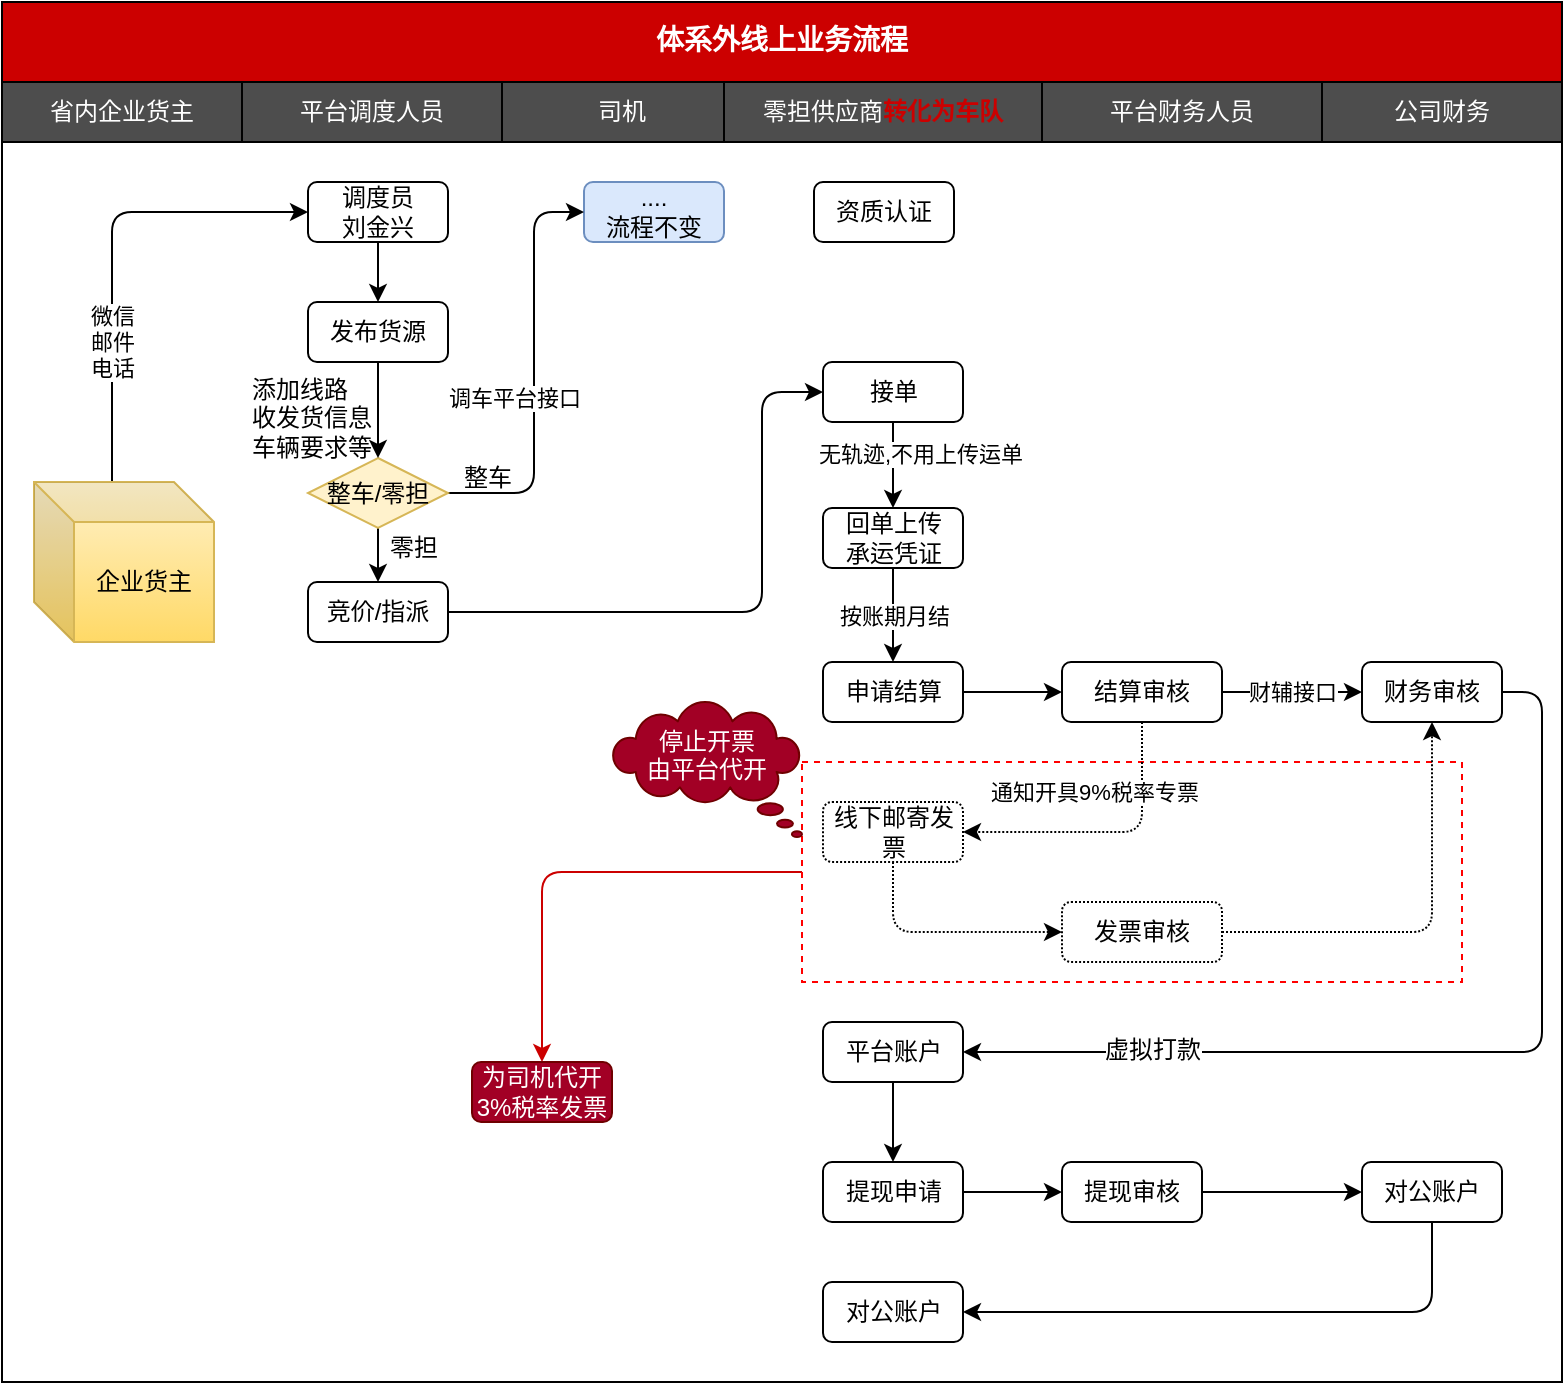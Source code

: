 <mxfile version="12.4.8" type="github">
  <diagram id="8TvubltDARuL_yRG-VaN" name="第 1 页">
    <mxGraphModel dx="854" dy="429" grid="1" gridSize="10" guides="1" tooltips="1" connect="1" arrows="1" fold="1" page="1" pageScale="1" pageWidth="827" pageHeight="1169" math="0" shadow="0">
      <root>
        <mxCell id="0"/>
        <mxCell id="1" parent="0"/>
        <mxCell id="LgR1iDOE375VADutgjRK-57" value="" style="rounded=0;whiteSpace=wrap;html=1;strokeColor=#000000;fillColor=none;" vertex="1" parent="1">
          <mxGeometry x="40" y="120" width="780" height="620" as="geometry"/>
        </mxCell>
        <mxCell id="LgR1iDOE375VADutgjRK-56" style="edgeStyle=orthogonalEdgeStyle;rounded=1;orthogonalLoop=1;jettySize=auto;html=1;strokeColor=#CC0000;" edge="1" parent="1" source="LgR1iDOE375VADutgjRK-50" target="LgR1iDOE375VADutgjRK-55">
          <mxGeometry relative="1" as="geometry"/>
        </mxCell>
        <mxCell id="LgR1iDOE375VADutgjRK-50" value="" style="rounded=0;whiteSpace=wrap;html=1;dashed=1;strokeColor=#FF0000;" vertex="1" parent="1">
          <mxGeometry x="440" y="430" width="330" height="110" as="geometry"/>
        </mxCell>
        <mxCell id="LgR1iDOE375VADutgjRK-1" value="平台调度人员" style="rounded=0;whiteSpace=wrap;html=1;fillColor=#4D4D4D;fontColor=#FFFFFF;" vertex="1" parent="1">
          <mxGeometry x="160" y="90" width="130" height="30" as="geometry"/>
        </mxCell>
        <mxCell id="LgR1iDOE375VADutgjRK-2" value="&lt;span style=&quot;white-space: normal&quot;&gt;司机&lt;/span&gt;" style="rounded=0;whiteSpace=wrap;html=1;fillColor=#4D4D4D;fontColor=#FFFFFF;" vertex="1" parent="1">
          <mxGeometry x="290" y="90" width="120" height="30" as="geometry"/>
        </mxCell>
        <mxCell id="LgR1iDOE375VADutgjRK-3" value="体系外线上业务流程" style="rounded=0;whiteSpace=wrap;html=1;fillColor=#CC0000;fontColor=#FFFFFF;fontSize=14;fontStyle=1;fontFamily=Courier New;" vertex="1" parent="1">
          <mxGeometry x="40" y="50" width="780" height="40" as="geometry"/>
        </mxCell>
        <mxCell id="LgR1iDOE375VADutgjRK-4" value="微信&lt;br&gt;邮件&lt;br&gt;电话" style="edgeStyle=orthogonalEdgeStyle;rounded=1;jumpStyle=arc;orthogonalLoop=1;jettySize=auto;html=1;entryX=0;entryY=0.5;entryDx=0;entryDy=0;startArrow=none;startFill=0;endArrow=classic;endFill=1;" edge="1" parent="1" source="LgR1iDOE375VADutgjRK-37" target="LgR1iDOE375VADutgjRK-7">
          <mxGeometry x="-0.399" relative="1" as="geometry">
            <mxPoint x="95" y="210" as="sourcePoint"/>
            <Array as="points">
              <mxPoint x="95" y="155"/>
            </Array>
            <mxPoint as="offset"/>
          </mxGeometry>
        </mxCell>
        <mxCell id="LgR1iDOE375VADutgjRK-5" value="省内企业货主" style="rounded=0;whiteSpace=wrap;html=1;fillColor=#4D4D4D;fontColor=#FFFFFF;" vertex="1" parent="1">
          <mxGeometry x="40" y="90" width="120" height="30" as="geometry"/>
        </mxCell>
        <mxCell id="LgR1iDOE375VADutgjRK-6" style="edgeStyle=orthogonalEdgeStyle;rounded=0;orthogonalLoop=1;jettySize=auto;html=1;entryX=0.5;entryY=0;entryDx=0;entryDy=0;" edge="1" parent="1" source="LgR1iDOE375VADutgjRK-7" target="LgR1iDOE375VADutgjRK-22">
          <mxGeometry relative="1" as="geometry"/>
        </mxCell>
        <mxCell id="LgR1iDOE375VADutgjRK-7" value="调度员&lt;br&gt;刘金兴" style="rounded=1;whiteSpace=wrap;html=1;" vertex="1" parent="1">
          <mxGeometry x="193" y="140" width="70" height="30" as="geometry"/>
        </mxCell>
        <mxCell id="LgR1iDOE375VADutgjRK-8" value="零担供应商&lt;b&gt;&lt;font color=&quot;#cc0000&quot;&gt;转化为车队&lt;/font&gt;&lt;/b&gt;" style="rounded=0;whiteSpace=wrap;html=1;fillColor=#4D4D4D;fontColor=#FFFFFF;" vertex="1" parent="1">
          <mxGeometry x="401" y="90" width="159" height="30" as="geometry"/>
        </mxCell>
        <mxCell id="LgR1iDOE375VADutgjRK-9" value="按账期月结" style="edgeStyle=orthogonalEdgeStyle;rounded=1;comic=0;jumpStyle=gap;jumpSize=6;orthogonalLoop=1;jettySize=auto;html=1;shadow=0;exitX=0.5;exitY=1;exitDx=0;exitDy=0;" edge="1" parent="1" source="LgR1iDOE375VADutgjRK-25" target="LgR1iDOE375VADutgjRK-12">
          <mxGeometry relative="1" as="geometry">
            <mxPoint x="761" y="340" as="sourcePoint"/>
          </mxGeometry>
        </mxCell>
        <mxCell id="LgR1iDOE375VADutgjRK-10" value="通知开具9%税率专票" style="edgeStyle=orthogonalEdgeStyle;rounded=1;jumpStyle=arc;orthogonalLoop=1;jettySize=auto;html=1;exitX=0.5;exitY=1;exitDx=0;exitDy=0;entryX=1;entryY=0.5;entryDx=0;entryDy=0;dashed=1;dashPattern=1 1;" edge="1" parent="1" source="LgR1iDOE375VADutgjRK-14" target="LgR1iDOE375VADutgjRK-33">
          <mxGeometry x="0.098" y="-20" relative="1" as="geometry">
            <Array as="points">
              <mxPoint x="610" y="465"/>
            </Array>
            <mxPoint as="offset"/>
          </mxGeometry>
        </mxCell>
        <mxCell id="LgR1iDOE375VADutgjRK-11" style="edgeStyle=orthogonalEdgeStyle;rounded=0;orthogonalLoop=1;jettySize=auto;html=1;entryX=0;entryY=0.5;entryDx=0;entryDy=0;" edge="1" parent="1" source="LgR1iDOE375VADutgjRK-12" target="LgR1iDOE375VADutgjRK-14">
          <mxGeometry relative="1" as="geometry"/>
        </mxCell>
        <mxCell id="LgR1iDOE375VADutgjRK-12" value="申请结算" style="rounded=1;whiteSpace=wrap;html=1;" vertex="1" parent="1">
          <mxGeometry x="450.5" y="380" width="70" height="30" as="geometry"/>
        </mxCell>
        <mxCell id="LgR1iDOE375VADutgjRK-13" value="财辅接口" style="edgeStyle=orthogonalEdgeStyle;rounded=0;orthogonalLoop=1;jettySize=auto;html=1;entryX=0;entryY=0.5;entryDx=0;entryDy=0;" edge="1" parent="1" source="LgR1iDOE375VADutgjRK-14" target="LgR1iDOE375VADutgjRK-34">
          <mxGeometry relative="1" as="geometry"/>
        </mxCell>
        <mxCell id="LgR1iDOE375VADutgjRK-14" value="结算审核" style="rounded=1;whiteSpace=wrap;html=1;" vertex="1" parent="1">
          <mxGeometry x="570" y="380" width="80" height="30" as="geometry"/>
        </mxCell>
        <mxCell id="LgR1iDOE375VADutgjRK-15" value="....&lt;br&gt;流程不变" style="rounded=1;whiteSpace=wrap;html=1;fillColor=#dae8fc;strokeColor=#6c8ebf;" vertex="1" parent="1">
          <mxGeometry x="331" y="140" width="70" height="30" as="geometry"/>
        </mxCell>
        <mxCell id="LgR1iDOE375VADutgjRK-16" style="edgeStyle=orthogonalEdgeStyle;rounded=1;orthogonalLoop=1;jettySize=auto;html=1;entryX=0.5;entryY=1;entryDx=0;entryDy=0;strokeColor=#000000;dashed=1;dashPattern=1 1;" edge="1" parent="1" source="LgR1iDOE375VADutgjRK-17" target="LgR1iDOE375VADutgjRK-34">
          <mxGeometry relative="1" as="geometry"/>
        </mxCell>
        <mxCell id="LgR1iDOE375VADutgjRK-17" value="发票审核" style="rounded=1;whiteSpace=wrap;html=1;dashed=1;dashPattern=1 1;" vertex="1" parent="1">
          <mxGeometry x="570" y="500" width="80" height="30" as="geometry"/>
        </mxCell>
        <mxCell id="LgR1iDOE375VADutgjRK-18" value="调车平台接口" style="edgeStyle=orthogonalEdgeStyle;rounded=1;orthogonalLoop=1;jettySize=auto;html=1;entryX=0;entryY=0.5;entryDx=0;entryDy=0;exitX=1;exitY=0.5;exitDx=0;exitDy=0;" edge="1" parent="1" source="LgR1iDOE375VADutgjRK-20" target="LgR1iDOE375VADutgjRK-15">
          <mxGeometry x="-0.134" y="10" relative="1" as="geometry">
            <mxPoint x="331" y="153" as="targetPoint"/>
            <Array as="points">
              <mxPoint x="306" y="296"/>
              <mxPoint x="306" y="155"/>
            </Array>
            <mxPoint as="offset"/>
          </mxGeometry>
        </mxCell>
        <mxCell id="LgR1iDOE375VADutgjRK-19" style="edgeStyle=orthogonalEdgeStyle;rounded=1;jumpStyle=arc;orthogonalLoop=1;jettySize=auto;html=1;entryX=0.5;entryY=0;entryDx=0;entryDy=0;" edge="1" parent="1" source="LgR1iDOE375VADutgjRK-20" target="LgR1iDOE375VADutgjRK-31">
          <mxGeometry relative="1" as="geometry"/>
        </mxCell>
        <mxCell id="LgR1iDOE375VADutgjRK-20" value="整车/零担" style="rhombus;whiteSpace=wrap;html=1;strokeColor=#d6b656;fillColor=#fff2cc;" vertex="1" parent="1">
          <mxGeometry x="193" y="278" width="70" height="35" as="geometry"/>
        </mxCell>
        <mxCell id="LgR1iDOE375VADutgjRK-21" style="edgeStyle=orthogonalEdgeStyle;rounded=0;orthogonalLoop=1;jettySize=auto;html=1;entryX=0.5;entryY=0;entryDx=0;entryDy=0;" edge="1" parent="1" source="LgR1iDOE375VADutgjRK-22" target="LgR1iDOE375VADutgjRK-20">
          <mxGeometry relative="1" as="geometry"/>
        </mxCell>
        <mxCell id="LgR1iDOE375VADutgjRK-22" value="发布货源" style="rounded=1;whiteSpace=wrap;html=1;" vertex="1" parent="1">
          <mxGeometry x="193" y="200" width="70" height="30" as="geometry"/>
        </mxCell>
        <mxCell id="LgR1iDOE375VADutgjRK-23" value="整车" style="text;html=1;strokeColor=none;fillColor=none;align=center;verticalAlign=middle;whiteSpace=wrap;rounded=0;" vertex="1" parent="1">
          <mxGeometry x="263" y="278" width="40" height="20" as="geometry"/>
        </mxCell>
        <mxCell id="LgR1iDOE375VADutgjRK-24" value="添加线路&lt;br&gt;收发货信息&lt;br&gt;车辆要求等" style="text;html=1;" vertex="1" parent="1">
          <mxGeometry x="163" y="230" width="60" height="30" as="geometry"/>
        </mxCell>
        <mxCell id="LgR1iDOE375VADutgjRK-25" value="回单上传&lt;br&gt;承运凭证" style="rounded=1;whiteSpace=wrap;html=1;" vertex="1" parent="1">
          <mxGeometry x="450.5" y="303" width="70" height="30" as="geometry"/>
        </mxCell>
        <mxCell id="LgR1iDOE375VADutgjRK-26" value="无轨迹,不用上传运单" style="edgeStyle=orthogonalEdgeStyle;rounded=1;orthogonalLoop=1;jettySize=auto;html=1;entryX=0.5;entryY=0;entryDx=0;entryDy=0;" edge="1" parent="1" source="LgR1iDOE375VADutgjRK-27" target="LgR1iDOE375VADutgjRK-25">
          <mxGeometry x="-0.283" y="13" relative="1" as="geometry">
            <mxPoint as="offset"/>
          </mxGeometry>
        </mxCell>
        <mxCell id="LgR1iDOE375VADutgjRK-27" value="接单" style="rounded=1;whiteSpace=wrap;html=1;" vertex="1" parent="1">
          <mxGeometry x="450.5" y="230" width="70" height="30" as="geometry"/>
        </mxCell>
        <mxCell id="LgR1iDOE375VADutgjRK-28" value="零担" style="text;html=1;strokeColor=none;fillColor=none;align=center;verticalAlign=middle;whiteSpace=wrap;rounded=0;" vertex="1" parent="1">
          <mxGeometry x="226" y="313" width="40" height="20" as="geometry"/>
        </mxCell>
        <mxCell id="LgR1iDOE375VADutgjRK-29" value="平台财务人员" style="rounded=0;whiteSpace=wrap;html=1;fillColor=#4D4D4D;fontColor=#FFFFFF;" vertex="1" parent="1">
          <mxGeometry x="560" y="90" width="140" height="30" as="geometry"/>
        </mxCell>
        <mxCell id="LgR1iDOE375VADutgjRK-30" style="edgeStyle=orthogonalEdgeStyle;rounded=1;jumpStyle=arc;orthogonalLoop=1;jettySize=auto;html=1;entryX=0;entryY=0.5;entryDx=0;entryDy=0;startArrow=none;startFill=0;exitX=1;exitY=0.5;exitDx=0;exitDy=0;" edge="1" parent="1" source="LgR1iDOE375VADutgjRK-31" target="LgR1iDOE375VADutgjRK-27">
          <mxGeometry relative="1" as="geometry">
            <Array as="points">
              <mxPoint x="420" y="355"/>
              <mxPoint x="420" y="245"/>
            </Array>
          </mxGeometry>
        </mxCell>
        <mxCell id="LgR1iDOE375VADutgjRK-31" value="竞价/指派" style="rounded=1;whiteSpace=wrap;html=1;" vertex="1" parent="1">
          <mxGeometry x="193" y="340" width="70" height="30" as="geometry"/>
        </mxCell>
        <mxCell id="LgR1iDOE375VADutgjRK-32" style="edgeStyle=orthogonalEdgeStyle;rounded=1;jumpStyle=arc;orthogonalLoop=1;jettySize=auto;html=1;entryX=0;entryY=0.5;entryDx=0;entryDy=0;exitX=0.5;exitY=1;exitDx=0;exitDy=0;dashed=1;dashPattern=1 1;" edge="1" parent="1" source="LgR1iDOE375VADutgjRK-33" target="LgR1iDOE375VADutgjRK-17">
          <mxGeometry relative="1" as="geometry">
            <mxPoint x="675" y="538" as="sourcePoint"/>
            <Array as="points">
              <mxPoint x="486" y="515"/>
            </Array>
          </mxGeometry>
        </mxCell>
        <mxCell id="LgR1iDOE375VADutgjRK-33" value="线下邮寄发票" style="rounded=1;whiteSpace=wrap;html=1;dashed=1;dashPattern=1 1;" vertex="1" parent="1">
          <mxGeometry x="450.5" y="450" width="70" height="30" as="geometry"/>
        </mxCell>
        <mxCell id="LgR1iDOE375VADutgjRK-40" style="edgeStyle=orthogonalEdgeStyle;rounded=1;orthogonalLoop=1;jettySize=auto;html=1;entryX=1;entryY=0.5;entryDx=0;entryDy=0;strokeColor=#000000;exitX=1;exitY=0.5;exitDx=0;exitDy=0;" edge="1" parent="1" source="LgR1iDOE375VADutgjRK-34" target="LgR1iDOE375VADutgjRK-39">
          <mxGeometry relative="1" as="geometry"/>
        </mxCell>
        <mxCell id="LgR1iDOE375VADutgjRK-41" value="虚拟打款" style="text;html=1;align=center;verticalAlign=middle;resizable=0;points=[];labelBackgroundColor=#ffffff;" vertex="1" connectable="0" parent="LgR1iDOE375VADutgjRK-40">
          <mxGeometry x="0.616" y="-1" relative="1" as="geometry">
            <mxPoint as="offset"/>
          </mxGeometry>
        </mxCell>
        <mxCell id="LgR1iDOE375VADutgjRK-34" value="财务审核" style="rounded=1;whiteSpace=wrap;html=1;" vertex="1" parent="1">
          <mxGeometry x="720" y="380" width="70" height="30" as="geometry"/>
        </mxCell>
        <mxCell id="LgR1iDOE375VADutgjRK-35" value="公司财务" style="rounded=0;whiteSpace=wrap;html=1;fillColor=#4D4D4D;fontColor=#FFFFFF;" vertex="1" parent="1">
          <mxGeometry x="700" y="90" width="120" height="30" as="geometry"/>
        </mxCell>
        <mxCell id="LgR1iDOE375VADutgjRK-36" style="edgeStyle=orthogonalEdgeStyle;rounded=1;jumpStyle=arc;orthogonalLoop=1;jettySize=auto;html=1;exitX=0.5;exitY=1;exitDx=0;exitDy=0;" edge="1" parent="1" source="LgR1iDOE375VADutgjRK-24" target="LgR1iDOE375VADutgjRK-24">
          <mxGeometry relative="1" as="geometry"/>
        </mxCell>
        <mxCell id="LgR1iDOE375VADutgjRK-37" value="企业货主" style="shape=cube;whiteSpace=wrap;html=1;boundedLbl=1;backgroundOutline=1;darkOpacity=0.05;darkOpacity2=0.1;strokeColor=#d6b656;fillColor=#fff2cc;gradientColor=#ffd966;" vertex="1" parent="1">
          <mxGeometry x="56" y="290" width="90" height="80" as="geometry"/>
        </mxCell>
        <mxCell id="LgR1iDOE375VADutgjRK-38" value="资质认证" style="rounded=1;whiteSpace=wrap;html=1;" vertex="1" parent="1">
          <mxGeometry x="446" y="140" width="70" height="30" as="geometry"/>
        </mxCell>
        <mxCell id="LgR1iDOE375VADutgjRK-43" style="edgeStyle=orthogonalEdgeStyle;rounded=1;orthogonalLoop=1;jettySize=auto;html=1;strokeColor=#000000;" edge="1" parent="1" source="LgR1iDOE375VADutgjRK-39" target="LgR1iDOE375VADutgjRK-42">
          <mxGeometry relative="1" as="geometry"/>
        </mxCell>
        <mxCell id="LgR1iDOE375VADutgjRK-39" value="平台账户" style="rounded=1;whiteSpace=wrap;html=1;" vertex="1" parent="1">
          <mxGeometry x="450.5" y="560" width="70" height="30" as="geometry"/>
        </mxCell>
        <mxCell id="LgR1iDOE375VADutgjRK-45" style="edgeStyle=orthogonalEdgeStyle;rounded=1;orthogonalLoop=1;jettySize=auto;html=1;entryX=0;entryY=0.5;entryDx=0;entryDy=0;strokeColor=#000000;" edge="1" parent="1" source="LgR1iDOE375VADutgjRK-42" target="LgR1iDOE375VADutgjRK-44">
          <mxGeometry relative="1" as="geometry"/>
        </mxCell>
        <mxCell id="LgR1iDOE375VADutgjRK-42" value="提现申请" style="rounded=1;whiteSpace=wrap;html=1;" vertex="1" parent="1">
          <mxGeometry x="450.5" y="630" width="70" height="30" as="geometry"/>
        </mxCell>
        <mxCell id="LgR1iDOE375VADutgjRK-47" value="" style="edgeStyle=orthogonalEdgeStyle;rounded=1;orthogonalLoop=1;jettySize=auto;html=1;strokeColor=#000000;" edge="1" parent="1" source="LgR1iDOE375VADutgjRK-44" target="LgR1iDOE375VADutgjRK-46">
          <mxGeometry relative="1" as="geometry"/>
        </mxCell>
        <mxCell id="LgR1iDOE375VADutgjRK-44" value="提现审核" style="rounded=1;whiteSpace=wrap;html=1;" vertex="1" parent="1">
          <mxGeometry x="570" y="630" width="70" height="30" as="geometry"/>
        </mxCell>
        <mxCell id="LgR1iDOE375VADutgjRK-49" style="edgeStyle=orthogonalEdgeStyle;rounded=1;orthogonalLoop=1;jettySize=auto;html=1;entryX=1;entryY=0.5;entryDx=0;entryDy=0;strokeColor=#000000;" edge="1" parent="1" source="LgR1iDOE375VADutgjRK-46" target="LgR1iDOE375VADutgjRK-48">
          <mxGeometry relative="1" as="geometry">
            <Array as="points">
              <mxPoint x="755" y="705"/>
            </Array>
          </mxGeometry>
        </mxCell>
        <mxCell id="LgR1iDOE375VADutgjRK-46" value="对公账户" style="rounded=1;whiteSpace=wrap;html=1;" vertex="1" parent="1">
          <mxGeometry x="720" y="630" width="70" height="30" as="geometry"/>
        </mxCell>
        <mxCell id="LgR1iDOE375VADutgjRK-48" value="对公账户" style="rounded=1;whiteSpace=wrap;html=1;" vertex="1" parent="1">
          <mxGeometry x="450.5" y="690" width="70" height="30" as="geometry"/>
        </mxCell>
        <mxCell id="LgR1iDOE375VADutgjRK-54" value="停止开票&lt;br&gt;由平台代开&lt;br&gt;&amp;nbsp;" style="whiteSpace=wrap;html=1;shape=mxgraph.basic.cloud_callout;strokeColor=#6F0000;flipH=1;flipV=0;fillColor=#a20025;fontColor=#ffffff;" vertex="1" parent="1">
          <mxGeometry x="345" y="400" width="95" height="67.5" as="geometry"/>
        </mxCell>
        <mxCell id="LgR1iDOE375VADutgjRK-55" value="为司机代开3%税率发票" style="rounded=1;whiteSpace=wrap;html=1;fillColor=#a20025;strokeColor=#6F0000;fontColor=#ffffff;" vertex="1" parent="1">
          <mxGeometry x="275" y="580" width="70" height="30" as="geometry"/>
        </mxCell>
      </root>
    </mxGraphModel>
  </diagram>
</mxfile>
